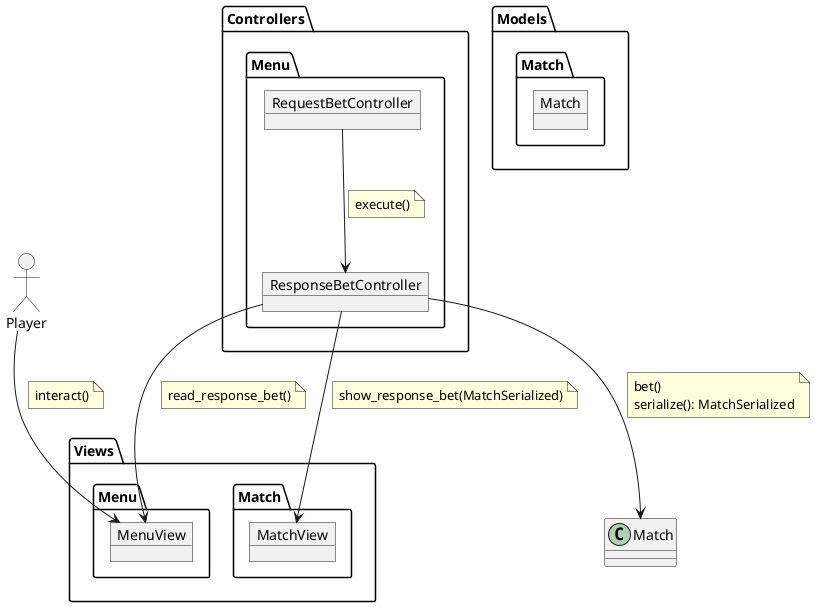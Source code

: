 @startuml
allow_mixing

actor Player

package Models {
    package Match as "Match" {
        object Match
    }
}

package Views {
    package Match2 as "Match" {
        object MatchView
    }
    package Menu {
        object MenuView
    }
}

package Controllers {
    package Menu2 as "Menu" {
        object ResponseBetController
        object RequestBetController
    }
}

Player --> MenuView
note on link
  interact()
end note

RequestBetController --> ResponseBetController
note on link
  execute()
end note

ResponseBetController --> Match
note on link
  bet()
  serialize(): MatchSerialized
end note

ResponseBetController --> MatchView
note on link
  show_response_bet(MatchSerialized)
end note

ResponseBetController --> MenuView
note on link
  read_response_bet()
end note

@enduml
